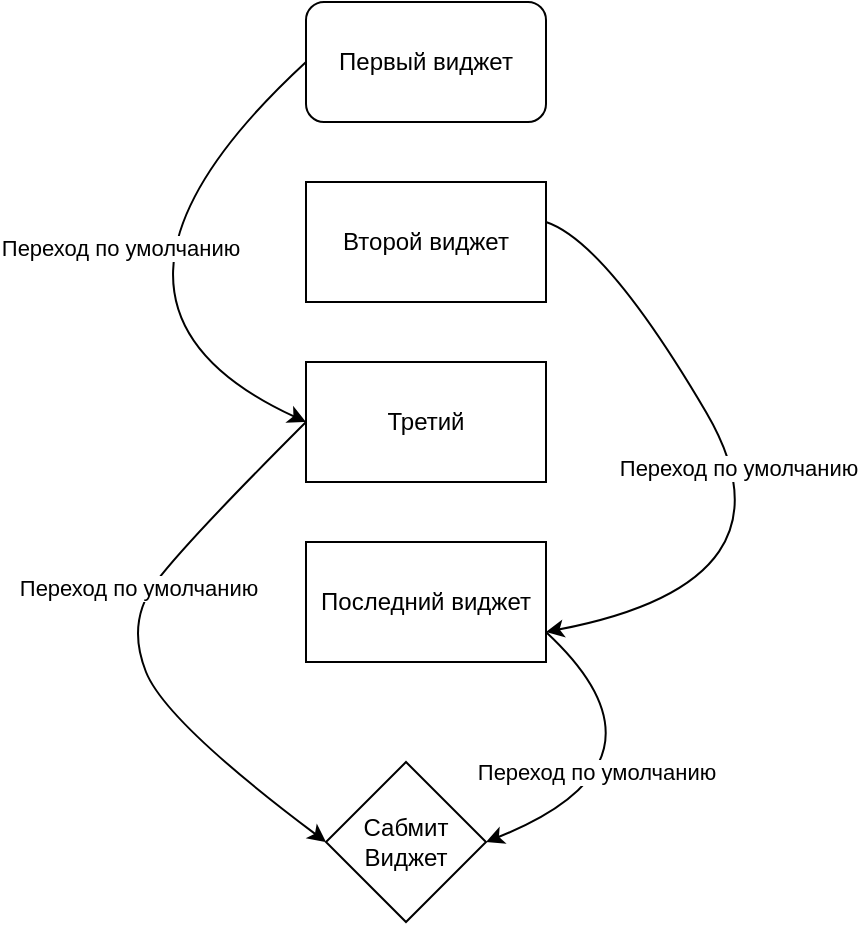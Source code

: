 <mxfile version="20.8.20" type="github"><diagram name="Страница 1" id="oehN8ZmwCmpnNLvUFqGc"><mxGraphModel dx="1115" dy="631" grid="1" gridSize="10" guides="1" tooltips="1" connect="1" arrows="1" fold="1" page="1" pageScale="1" pageWidth="827" pageHeight="1169" math="0" shadow="0"><root><mxCell id="0"/><mxCell id="1" parent="0"/><mxCell id="GN9tjEH7OAmjHWMoPTZa-1" value="Второй виджет" style="rounded=0;whiteSpace=wrap;html=1;" vertex="1" parent="1"><mxGeometry x="350" y="130" width="120" height="60" as="geometry"/></mxCell><mxCell id="GN9tjEH7OAmjHWMoPTZa-2" value="Первый виджет" style="rounded=1;whiteSpace=wrap;html=1;" vertex="1" parent="1"><mxGeometry x="350" y="40" width="120" height="60" as="geometry"/></mxCell><mxCell id="GN9tjEH7OAmjHWMoPTZa-3" value="Третий" style="rounded=0;whiteSpace=wrap;html=1;" vertex="1" parent="1"><mxGeometry x="350" y="220" width="120" height="60" as="geometry"/></mxCell><mxCell id="GN9tjEH7OAmjHWMoPTZa-4" value="Последний виджет" style="rounded=0;whiteSpace=wrap;html=1;" vertex="1" parent="1"><mxGeometry x="350" y="310" width="120" height="60" as="geometry"/></mxCell><mxCell id="GN9tjEH7OAmjHWMoPTZa-5" value="Сабмит&lt;br&gt;Виджет" style="rhombus;whiteSpace=wrap;html=1;" vertex="1" parent="1"><mxGeometry x="360" y="420" width="80" height="80" as="geometry"/></mxCell><mxCell id="GN9tjEH7OAmjHWMoPTZa-6" value="" style="curved=1;endArrow=classic;html=1;rounded=0;exitX=0;exitY=0.5;exitDx=0;exitDy=0;entryX=0;entryY=0.5;entryDx=0;entryDy=0;" edge="1" parent="1" source="GN9tjEH7OAmjHWMoPTZa-2" target="GN9tjEH7OAmjHWMoPTZa-3"><mxGeometry width="50" height="50" relative="1" as="geometry"><mxPoint x="330" y="75" as="sourcePoint"/><mxPoint x="320" y="245" as="targetPoint"/><Array as="points"><mxPoint x="220" y="190"/></Array></mxGeometry></mxCell><mxCell id="GN9tjEH7OAmjHWMoPTZa-17" value="Переход по умолчанию" style="edgeLabel;html=1;align=center;verticalAlign=middle;resizable=0;points=[];" vertex="1" connectable="0" parent="GN9tjEH7OAmjHWMoPTZa-6"><mxGeometry x="-0.176" y="5" relative="1" as="geometry"><mxPoint as="offset"/></mxGeometry></mxCell><mxCell id="GN9tjEH7OAmjHWMoPTZa-7" value="&lt;span style=&quot;color: rgb(0, 0, 0); font-family: Helvetica; font-size: 11px; font-style: normal; font-variant-ligatures: normal; font-variant-caps: normal; font-weight: 400; letter-spacing: normal; orphans: 2; text-align: center; text-indent: 0px; text-transform: none; widows: 2; word-spacing: 0px; -webkit-text-stroke-width: 0px; background-color: rgb(255, 255, 255); text-decoration-thickness: initial; text-decoration-style: initial; text-decoration-color: initial; float: none; display: inline !important;&quot;&gt;Переход по умолчанию&lt;/span&gt;" style="curved=1;endArrow=classic;html=1;rounded=0;exitX=0;exitY=0.5;exitDx=0;exitDy=0;" edge="1" parent="1" source="GN9tjEH7OAmjHWMoPTZa-3"><mxGeometry x="-0.187" y="-5" width="50" height="50" relative="1" as="geometry"><mxPoint x="320" y="250" as="sourcePoint"/><mxPoint x="360" y="460" as="targetPoint"/><Array as="points"><mxPoint x="290" y="310"/><mxPoint x="260" y="350"/><mxPoint x="280" y="400"/></Array><mxPoint as="offset"/></mxGeometry></mxCell><mxCell id="GN9tjEH7OAmjHWMoPTZa-11" value="" style="curved=1;endArrow=classic;html=1;rounded=0;entryX=1;entryY=0.75;entryDx=0;entryDy=0;" edge="1" parent="1" target="GN9tjEH7OAmjHWMoPTZa-4"><mxGeometry width="50" height="50" relative="1" as="geometry"><mxPoint x="470" y="150" as="sourcePoint"/><mxPoint x="470" y="440" as="targetPoint"/><Array as="points"><mxPoint x="500" y="160"/><mxPoint x="600" y="330"/></Array></mxGeometry></mxCell><mxCell id="GN9tjEH7OAmjHWMoPTZa-18" value="Переход по умолчанию" style="edgeLabel;html=1;align=center;verticalAlign=middle;resizable=0;points=[];" vertex="1" connectable="0" parent="GN9tjEH7OAmjHWMoPTZa-11"><mxGeometry x="-0.102" relative="1" as="geometry"><mxPoint as="offset"/></mxGeometry></mxCell><mxCell id="GN9tjEH7OAmjHWMoPTZa-12" value="" style="curved=1;endArrow=classic;html=1;rounded=0;exitX=1;exitY=0.75;exitDx=0;exitDy=0;entryX=1;entryY=0.5;entryDx=0;entryDy=0;" edge="1" parent="1" source="GN9tjEH7OAmjHWMoPTZa-4" target="GN9tjEH7OAmjHWMoPTZa-5"><mxGeometry width="50" height="50" relative="1" as="geometry"><mxPoint x="540" y="450" as="sourcePoint"/><mxPoint x="590" y="400" as="targetPoint"/><Array as="points"><mxPoint x="540" y="420"/></Array></mxGeometry></mxCell><mxCell id="GN9tjEH7OAmjHWMoPTZa-19" value="Переход по умолчанию" style="edgeLabel;html=1;align=center;verticalAlign=middle;resizable=0;points=[];" vertex="1" connectable="0" parent="GN9tjEH7OAmjHWMoPTZa-12"><mxGeometry x="0.374" y="-13" relative="1" as="geometry"><mxPoint as="offset"/></mxGeometry></mxCell></root></mxGraphModel></diagram></mxfile>